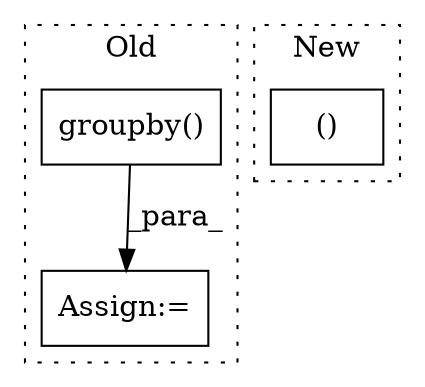 digraph G {
subgraph cluster0 {
1 [label="groupby()" a="75" s="7615,7634" l="10,1" shape="box"];
3 [label="Assign:=" a="68" s="7720" l="3" shape="box"];
label = "Old";
style="dotted";
}
subgraph cluster1 {
2 [label="()" a="54" s="10091" l="10" shape="box"];
label = "New";
style="dotted";
}
1 -> 3 [label="_para_"];
}